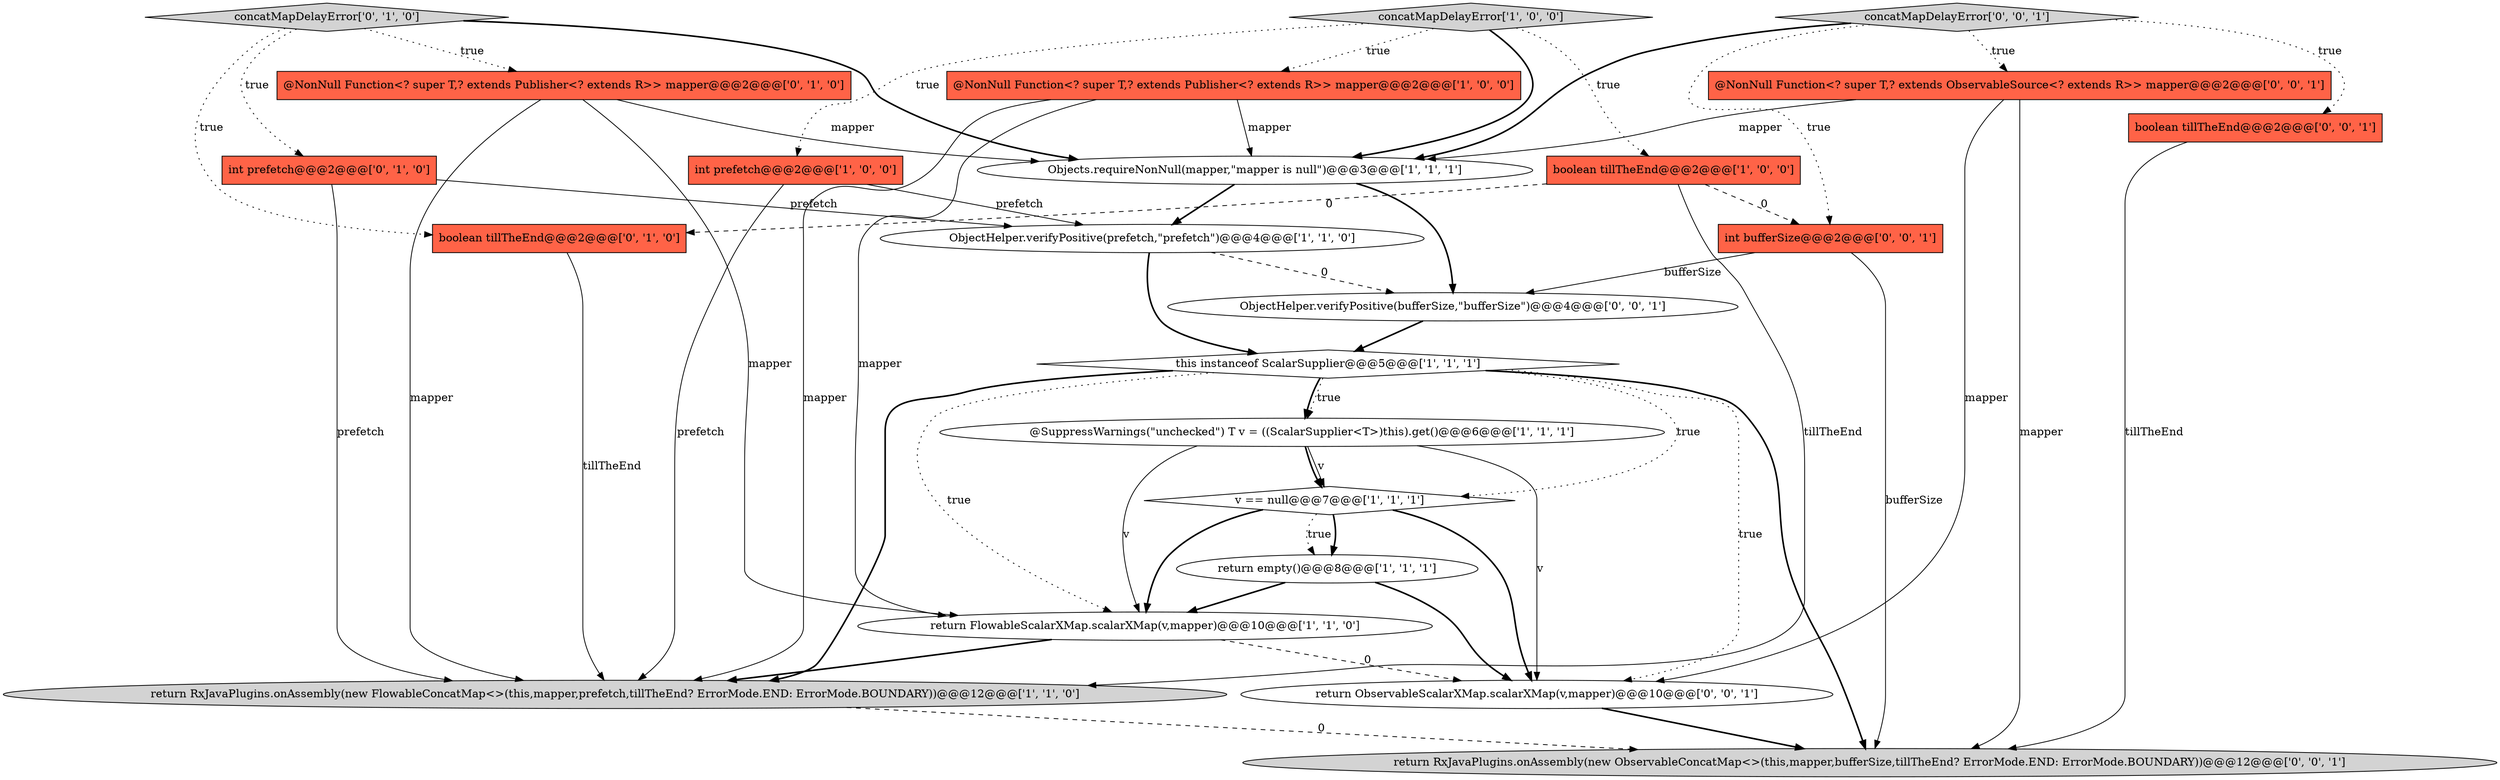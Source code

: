 digraph {
15 [style = filled, label = "boolean tillTheEnd@@@2@@@['0', '1', '0']", fillcolor = tomato, shape = box image = "AAA1AAABBB2BBB"];
1 [style = filled, label = "ObjectHelper.verifyPositive(prefetch,\"prefetch\")@@@4@@@['1', '1', '0']", fillcolor = white, shape = ellipse image = "AAA0AAABBB1BBB"];
7 [style = filled, label = "Objects.requireNonNull(mapper,\"mapper is null\")@@@3@@@['1', '1', '1']", fillcolor = white, shape = ellipse image = "AAA0AAABBB1BBB"];
4 [style = filled, label = "@SuppressWarnings(\"unchecked\") T v = ((ScalarSupplier<T>)this).get()@@@6@@@['1', '1', '1']", fillcolor = white, shape = ellipse image = "AAA0AAABBB1BBB"];
14 [style = filled, label = "concatMapDelayError['0', '1', '0']", fillcolor = lightgray, shape = diamond image = "AAA0AAABBB2BBB"];
5 [style = filled, label = "concatMapDelayError['1', '0', '0']", fillcolor = lightgray, shape = diamond image = "AAA0AAABBB1BBB"];
18 [style = filled, label = "@NonNull Function<? super T,? extends ObservableSource<? extends R>> mapper@@@2@@@['0', '0', '1']", fillcolor = tomato, shape = box image = "AAA0AAABBB3BBB"];
6 [style = filled, label = "v == null@@@7@@@['1', '1', '1']", fillcolor = white, shape = diamond image = "AAA0AAABBB1BBB"];
10 [style = filled, label = "boolean tillTheEnd@@@2@@@['1', '0', '0']", fillcolor = tomato, shape = box image = "AAA1AAABBB1BBB"];
0 [style = filled, label = "int prefetch@@@2@@@['1', '0', '0']", fillcolor = tomato, shape = box image = "AAA0AAABBB1BBB"];
21 [style = filled, label = "ObjectHelper.verifyPositive(bufferSize,\"bufferSize\")@@@4@@@['0', '0', '1']", fillcolor = white, shape = ellipse image = "AAA0AAABBB3BBB"];
8 [style = filled, label = "return RxJavaPlugins.onAssembly(new FlowableConcatMap<>(this,mapper,prefetch,tillTheEnd? ErrorMode.END: ErrorMode.BOUNDARY))@@@12@@@['1', '1', '0']", fillcolor = lightgray, shape = ellipse image = "AAA0AAABBB1BBB"];
13 [style = filled, label = "int prefetch@@@2@@@['0', '1', '0']", fillcolor = tomato, shape = box image = "AAA0AAABBB2BBB"];
16 [style = filled, label = "return RxJavaPlugins.onAssembly(new ObservableConcatMap<>(this,mapper,bufferSize,tillTheEnd? ErrorMode.END: ErrorMode.BOUNDARY))@@@12@@@['0', '0', '1']", fillcolor = lightgray, shape = ellipse image = "AAA0AAABBB3BBB"];
2 [style = filled, label = "return FlowableScalarXMap.scalarXMap(v,mapper)@@@10@@@['1', '1', '0']", fillcolor = white, shape = ellipse image = "AAA0AAABBB1BBB"];
22 [style = filled, label = "int bufferSize@@@2@@@['0', '0', '1']", fillcolor = tomato, shape = box image = "AAA0AAABBB3BBB"];
3 [style = filled, label = "return empty()@@@8@@@['1', '1', '1']", fillcolor = white, shape = ellipse image = "AAA0AAABBB1BBB"];
20 [style = filled, label = "boolean tillTheEnd@@@2@@@['0', '0', '1']", fillcolor = tomato, shape = box image = "AAA0AAABBB3BBB"];
19 [style = filled, label = "concatMapDelayError['0', '0', '1']", fillcolor = lightgray, shape = diamond image = "AAA0AAABBB3BBB"];
9 [style = filled, label = "@NonNull Function<? super T,? extends Publisher<? extends R>> mapper@@@2@@@['1', '0', '0']", fillcolor = tomato, shape = box image = "AAA0AAABBB1BBB"];
12 [style = filled, label = "@NonNull Function<? super T,? extends Publisher<? extends R>> mapper@@@2@@@['0', '1', '0']", fillcolor = tomato, shape = box image = "AAA0AAABBB2BBB"];
11 [style = filled, label = "this instanceof ScalarSupplier@@@5@@@['1', '1', '1']", fillcolor = white, shape = diamond image = "AAA0AAABBB1BBB"];
17 [style = filled, label = "return ObservableScalarXMap.scalarXMap(v,mapper)@@@10@@@['0', '0', '1']", fillcolor = white, shape = ellipse image = "AAA0AAABBB3BBB"];
6->17 [style = bold, label=""];
13->8 [style = solid, label="prefetch"];
9->2 [style = solid, label="mapper"];
6->3 [style = bold, label=""];
11->16 [style = bold, label=""];
10->15 [style = dashed, label="0"];
8->16 [style = dashed, label="0"];
7->1 [style = bold, label=""];
4->2 [style = solid, label="v"];
14->12 [style = dotted, label="true"];
0->8 [style = solid, label="prefetch"];
4->6 [style = bold, label=""];
13->1 [style = solid, label="prefetch"];
5->10 [style = dotted, label="true"];
19->20 [style = dotted, label="true"];
11->4 [style = bold, label=""];
18->7 [style = solid, label="mapper"];
19->18 [style = dotted, label="true"];
9->7 [style = solid, label="mapper"];
18->17 [style = solid, label="mapper"];
11->17 [style = dotted, label="true"];
12->8 [style = solid, label="mapper"];
18->16 [style = solid, label="mapper"];
1->21 [style = dashed, label="0"];
5->0 [style = dotted, label="true"];
11->4 [style = dotted, label="true"];
10->22 [style = dashed, label="0"];
2->17 [style = dashed, label="0"];
4->17 [style = solid, label="v"];
14->13 [style = dotted, label="true"];
1->11 [style = bold, label=""];
14->7 [style = bold, label=""];
6->2 [style = bold, label=""];
4->6 [style = solid, label="v"];
14->15 [style = dotted, label="true"];
11->2 [style = dotted, label="true"];
3->2 [style = bold, label=""];
21->11 [style = bold, label=""];
11->6 [style = dotted, label="true"];
12->2 [style = solid, label="mapper"];
15->8 [style = solid, label="tillTheEnd"];
12->7 [style = solid, label="mapper"];
19->22 [style = dotted, label="true"];
20->16 [style = solid, label="tillTheEnd"];
7->21 [style = bold, label=""];
5->9 [style = dotted, label="true"];
11->8 [style = bold, label=""];
22->21 [style = solid, label="bufferSize"];
5->7 [style = bold, label=""];
3->17 [style = bold, label=""];
6->3 [style = dotted, label="true"];
0->1 [style = solid, label="prefetch"];
19->7 [style = bold, label=""];
2->8 [style = bold, label=""];
17->16 [style = bold, label=""];
9->8 [style = solid, label="mapper"];
10->8 [style = solid, label="tillTheEnd"];
22->16 [style = solid, label="bufferSize"];
}
